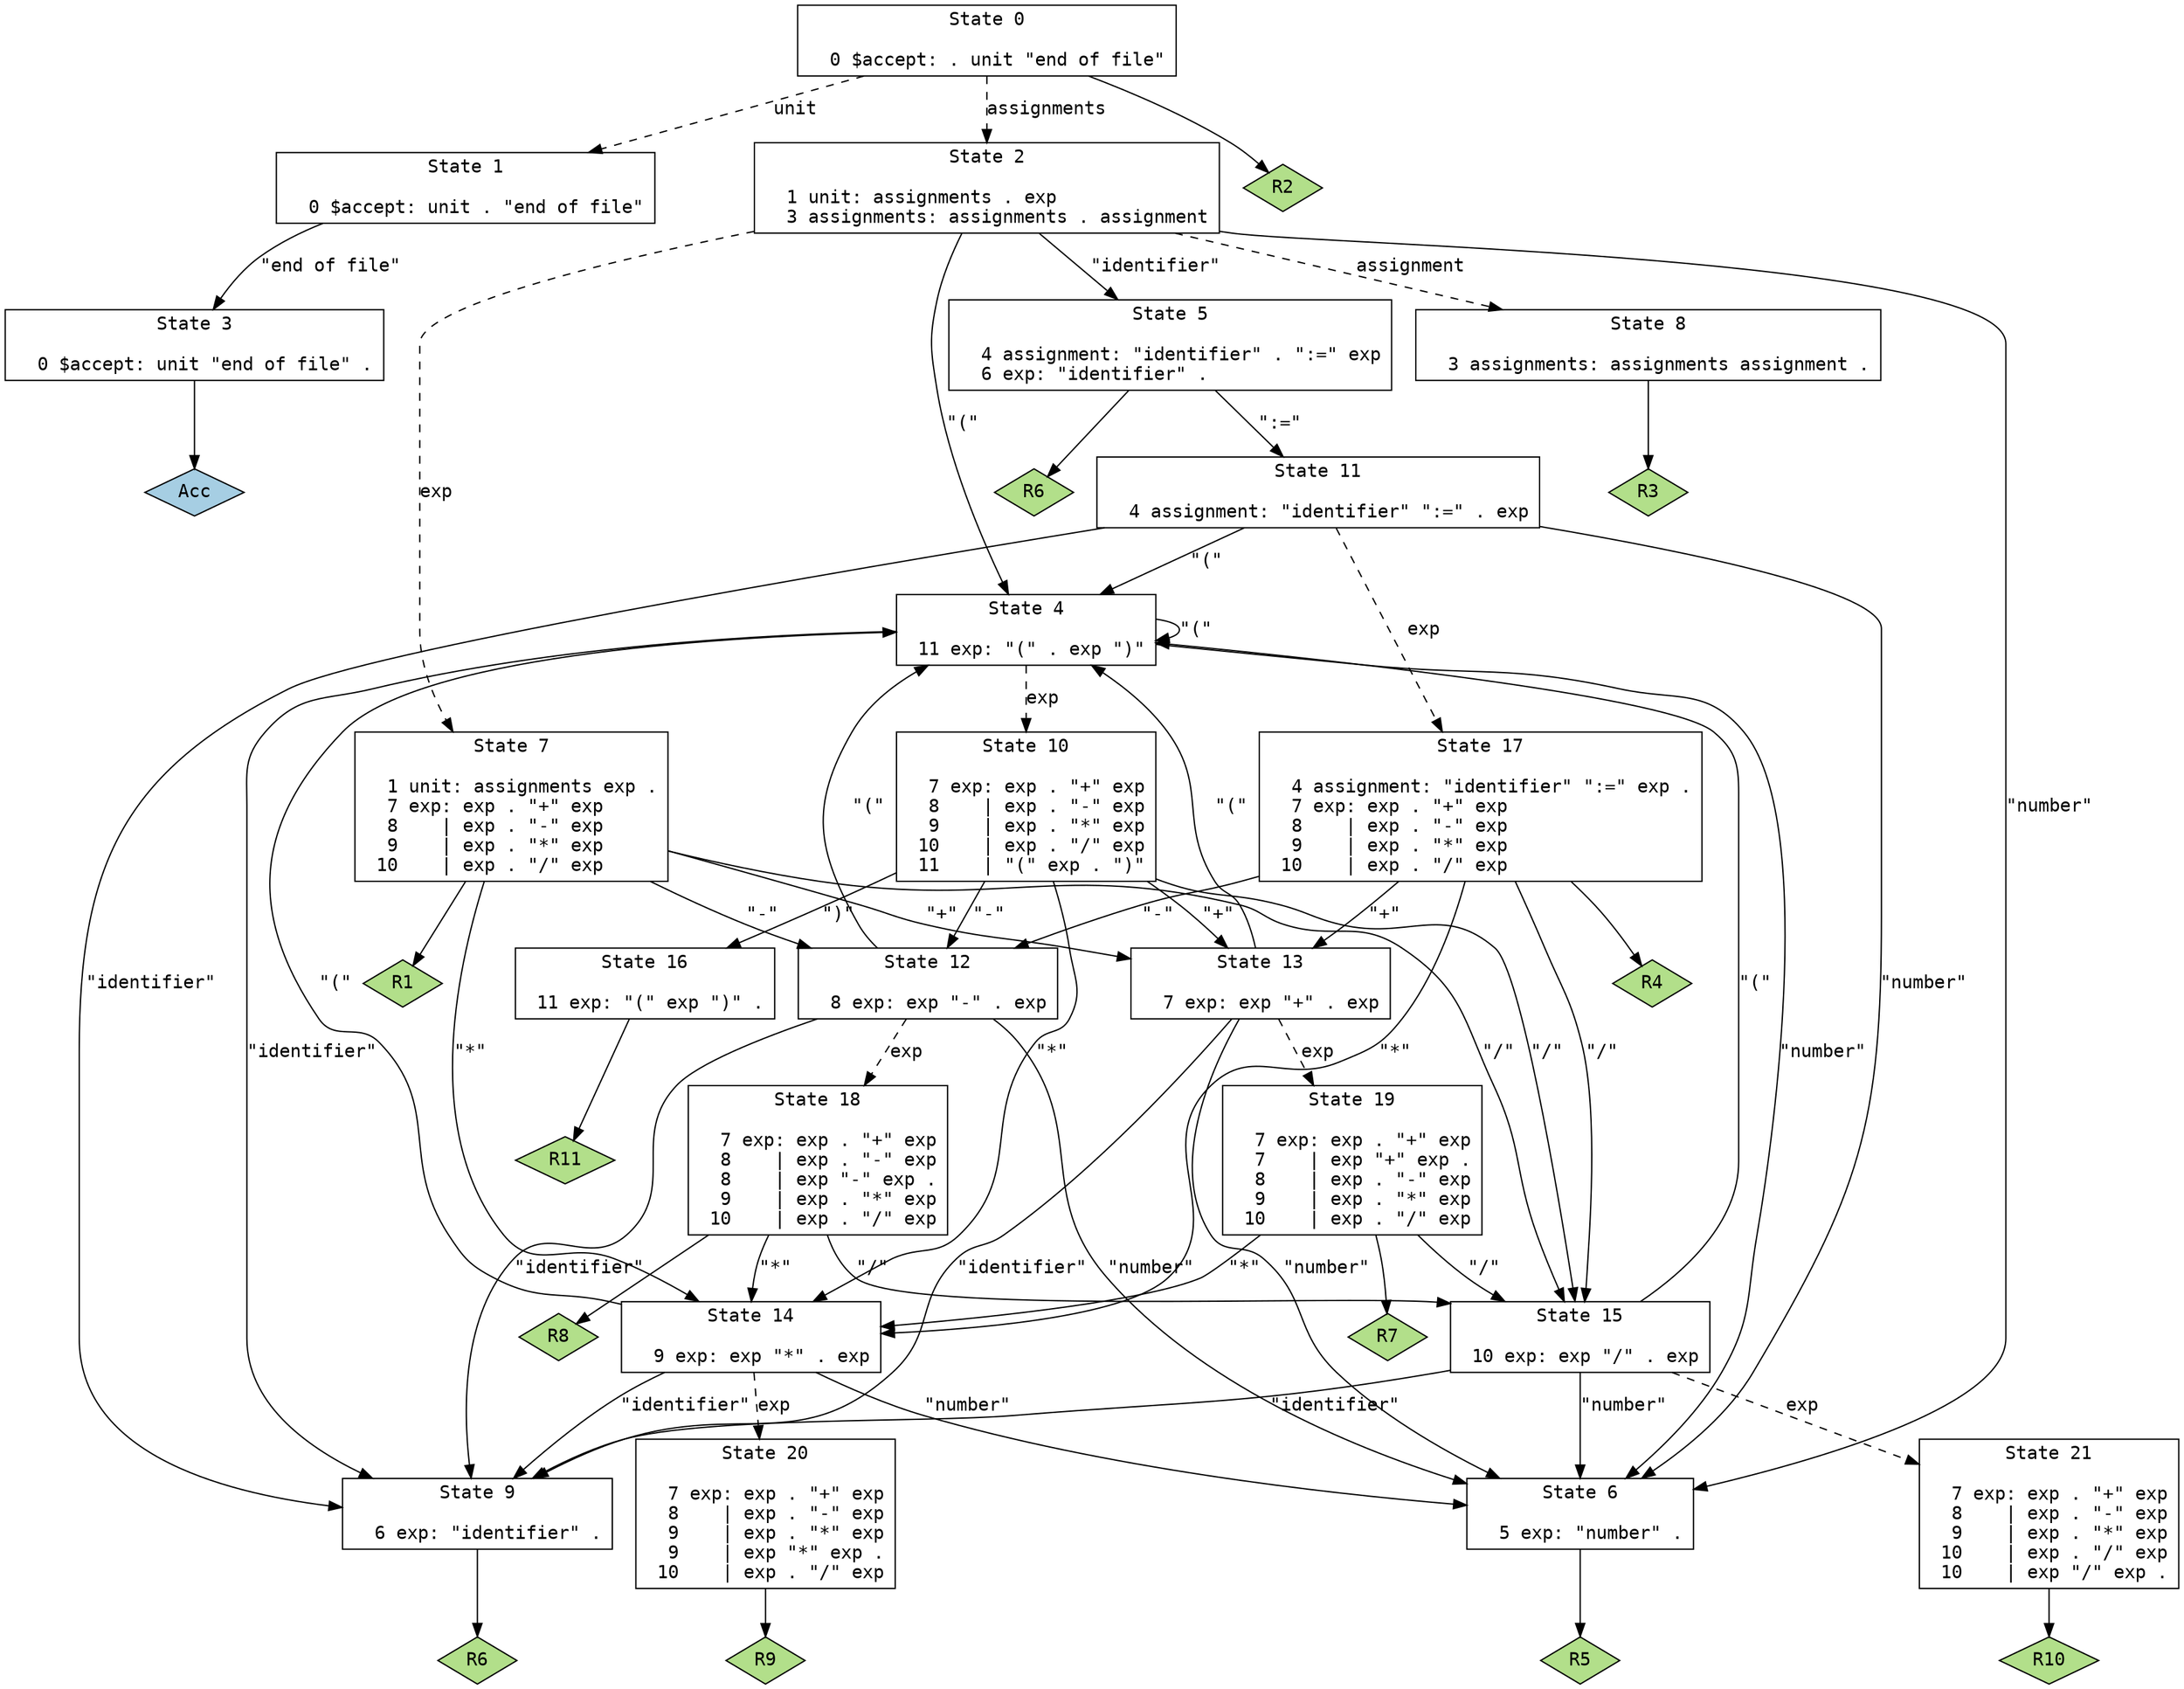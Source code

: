 // Generated by GNU Bison 3.5.1.
// Report bugs to <bug-bison@gnu.org>.
// Home page: <https://www.gnu.org/software/bison/>.

digraph "parser.yy"
{
  node [fontname = courier, shape = box, colorscheme = paired6]
  edge [fontname = courier]

  0 [label="State 0\n\l  0 $accept: . unit \"end of file\"\l"]
  0 -> 1 [style=dashed label="unit"]
  0 -> 2 [style=dashed label="assignments"]
  0 -> "0R2" [style=solid]
 "0R2" [label="R2", fillcolor=3, shape=diamond, style=filled]
  1 [label="State 1\n\l  0 $accept: unit . \"end of file\"\l"]
  1 -> 3 [style=solid label="\"end of file\""]
  2 [label="State 2\n\l  1 unit: assignments . exp\l  3 assignments: assignments . assignment\l"]
  2 -> 4 [style=solid label="\"(\""]
  2 -> 5 [style=solid label="\"identifier\""]
  2 -> 6 [style=solid label="\"number\""]
  2 -> 7 [style=dashed label="exp"]
  2 -> 8 [style=dashed label="assignment"]
  3 [label="State 3\n\l  0 $accept: unit \"end of file\" .\l"]
  3 -> "3R0" [style=solid]
 "3R0" [label="Acc", fillcolor=1, shape=diamond, style=filled]
  4 [label="State 4\n\l 11 exp: \"(\" . exp \")\"\l"]
  4 -> 4 [style=solid label="\"(\""]
  4 -> 9 [style=solid label="\"identifier\""]
  4 -> 6 [style=solid label="\"number\""]
  4 -> 10 [style=dashed label="exp"]
  5 [label="State 5\n\l  4 assignment: \"identifier\" . \":=\" exp\l  6 exp: \"identifier\" .\l"]
  5 -> 11 [style=solid label="\":=\""]
  5 -> "5R6" [style=solid]
 "5R6" [label="R6", fillcolor=3, shape=diamond, style=filled]
  6 [label="State 6\n\l  5 exp: \"number\" .\l"]
  6 -> "6R5" [style=solid]
 "6R5" [label="R5", fillcolor=3, shape=diamond, style=filled]
  7 [label="State 7\n\l  1 unit: assignments exp .\l  7 exp: exp . \"+\" exp\l  8    | exp . \"-\" exp\l  9    | exp . \"*\" exp\l 10    | exp . \"/\" exp\l"]
  7 -> 12 [style=solid label="\"-\""]
  7 -> 13 [style=solid label="\"+\""]
  7 -> 14 [style=solid label="\"*\""]
  7 -> 15 [style=solid label="\"/\""]
  7 -> "7R1" [style=solid]
 "7R1" [label="R1", fillcolor=3, shape=diamond, style=filled]
  8 [label="State 8\n\l  3 assignments: assignments assignment .\l"]
  8 -> "8R3" [style=solid]
 "8R3" [label="R3", fillcolor=3, shape=diamond, style=filled]
  9 [label="State 9\n\l  6 exp: \"identifier\" .\l"]
  9 -> "9R6" [style=solid]
 "9R6" [label="R6", fillcolor=3, shape=diamond, style=filled]
  10 [label="State 10\n\l  7 exp: exp . \"+\" exp\l  8    | exp . \"-\" exp\l  9    | exp . \"*\" exp\l 10    | exp . \"/\" exp\l 11    | \"(\" exp . \")\"\l"]
  10 -> 12 [style=solid label="\"-\""]
  10 -> 13 [style=solid label="\"+\""]
  10 -> 14 [style=solid label="\"*\""]
  10 -> 15 [style=solid label="\"/\""]
  10 -> 16 [style=solid label="\")\""]
  11 [label="State 11\n\l  4 assignment: \"identifier\" \":=\" . exp\l"]
  11 -> 4 [style=solid label="\"(\""]
  11 -> 9 [style=solid label="\"identifier\""]
  11 -> 6 [style=solid label="\"number\""]
  11 -> 17 [style=dashed label="exp"]
  12 [label="State 12\n\l  8 exp: exp \"-\" . exp\l"]
  12 -> 4 [style=solid label="\"(\""]
  12 -> 9 [style=solid label="\"identifier\""]
  12 -> 6 [style=solid label="\"number\""]
  12 -> 18 [style=dashed label="exp"]
  13 [label="State 13\n\l  7 exp: exp \"+\" . exp\l"]
  13 -> 4 [style=solid label="\"(\""]
  13 -> 9 [style=solid label="\"identifier\""]
  13 -> 6 [style=solid label="\"number\""]
  13 -> 19 [style=dashed label="exp"]
  14 [label="State 14\n\l  9 exp: exp \"*\" . exp\l"]
  14 -> 4 [style=solid label="\"(\""]
  14 -> 9 [style=solid label="\"identifier\""]
  14 -> 6 [style=solid label="\"number\""]
  14 -> 20 [style=dashed label="exp"]
  15 [label="State 15\n\l 10 exp: exp \"/\" . exp\l"]
  15 -> 4 [style=solid label="\"(\""]
  15 -> 9 [style=solid label="\"identifier\""]
  15 -> 6 [style=solid label="\"number\""]
  15 -> 21 [style=dashed label="exp"]
  16 [label="State 16\n\l 11 exp: \"(\" exp \")\" .\l"]
  16 -> "16R11" [style=solid]
 "16R11" [label="R11", fillcolor=3, shape=diamond, style=filled]
  17 [label="State 17\n\l  4 assignment: \"identifier\" \":=\" exp .\l  7 exp: exp . \"+\" exp\l  8    | exp . \"-\" exp\l  9    | exp . \"*\" exp\l 10    | exp . \"/\" exp\l"]
  17 -> 12 [style=solid label="\"-\""]
  17 -> 13 [style=solid label="\"+\""]
  17 -> 14 [style=solid label="\"*\""]
  17 -> 15 [style=solid label="\"/\""]
  17 -> "17R4" [style=solid]
 "17R4" [label="R4", fillcolor=3, shape=diamond, style=filled]
  18 [label="State 18\n\l  7 exp: exp . \"+\" exp\l  8    | exp . \"-\" exp\l  8    | exp \"-\" exp .\l  9    | exp . \"*\" exp\l 10    | exp . \"/\" exp\l"]
  18 -> 14 [style=solid label="\"*\""]
  18 -> 15 [style=solid label="\"/\""]
  18 -> "18R8" [style=solid]
 "18R8" [label="R8", fillcolor=3, shape=diamond, style=filled]
  19 [label="State 19\n\l  7 exp: exp . \"+\" exp\l  7    | exp \"+\" exp .\l  8    | exp . \"-\" exp\l  9    | exp . \"*\" exp\l 10    | exp . \"/\" exp\l"]
  19 -> 14 [style=solid label="\"*\""]
  19 -> 15 [style=solid label="\"/\""]
  19 -> "19R7" [style=solid]
 "19R7" [label="R7", fillcolor=3, shape=diamond, style=filled]
  20 [label="State 20\n\l  7 exp: exp . \"+\" exp\l  8    | exp . \"-\" exp\l  9    | exp . \"*\" exp\l  9    | exp \"*\" exp .\l 10    | exp . \"/\" exp\l"]
  20 -> "20R9" [style=solid]
 "20R9" [label="R9", fillcolor=3, shape=diamond, style=filled]
  21 [label="State 21\n\l  7 exp: exp . \"+\" exp\l  8    | exp . \"-\" exp\l  9    | exp . \"*\" exp\l 10    | exp . \"/\" exp\l 10    | exp \"/\" exp .\l"]
  21 -> "21R10" [style=solid]
 "21R10" [label="R10", fillcolor=3, shape=diamond, style=filled]
}
